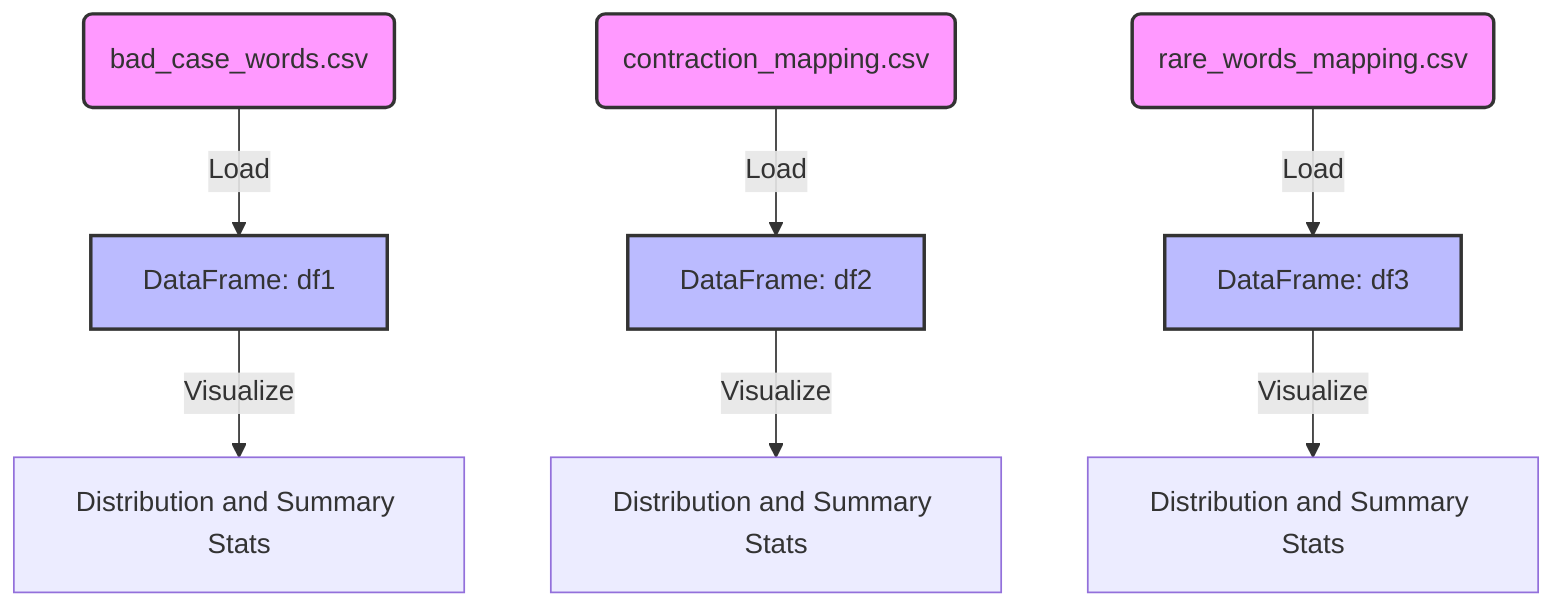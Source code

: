 flowchart TD
    %% Nodes for Data Sources
    A1(bad_case_words.csv):::source -->|Load| B1(df1)
    A2(contraction_mapping.csv):::source -->|Load| B2(df2)
    A3(rare_words_mapping.csv):::source -->|Load| B3(df3)

    %% Nodes for Data Variables
    classDef source fill:#f9f,stroke:#333,stroke-width:2px;
    B1[DataFrame: df1]:::variable -->|Visualize| C1[Distribution and Summary Stats]
    B2[DataFrame: df2]:::variable -->|Visualize| C2[Distribution and Summary Stats]
    B3[DataFrame: df3]:::variable -->|Visualize| C3[Distribution and Summary Stats]

    classDef variable fill:#bbf,stroke:#333,stroke-width:2px;
    classDef process fill:#bbf,stroke:#333,stroke-width:2px;

    %% Comments
    %% A1 - Represents the bad_case_words.csv file as a data source
    %% A2 - Represents the contraction_mapping.csv file as a data source
    %% A3 - Represents the rare_words_mapping.csv file as a data source
    %% B1, B2, B3 - DataFrames created from the respective CSV files
    %% C1, C2, C3 - Resulting distribution and statistics visualizations for each dataset